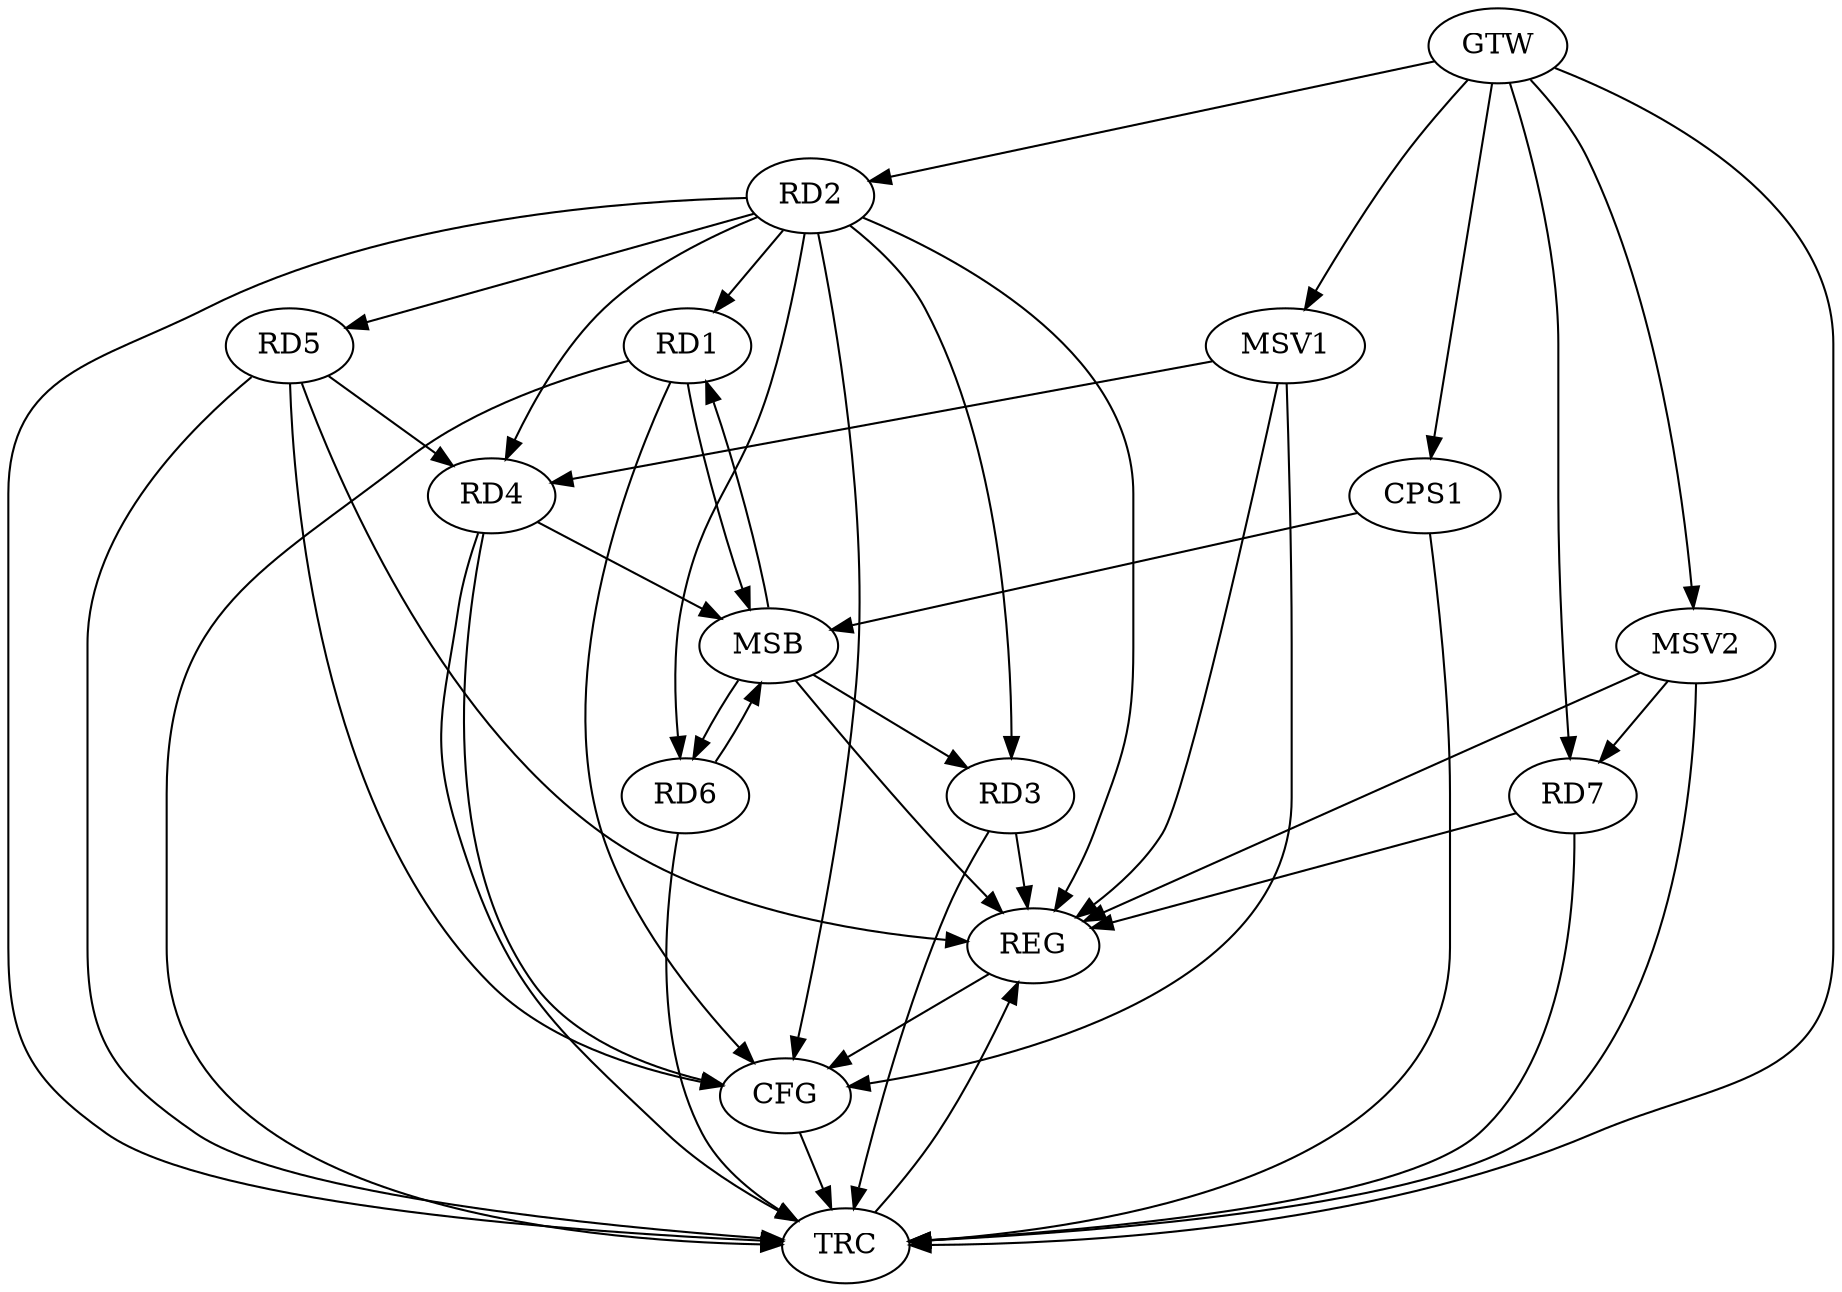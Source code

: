 strict digraph G {
  RD1 [ label="RD1" ];
  RD2 [ label="RD2" ];
  RD3 [ label="RD3" ];
  RD4 [ label="RD4" ];
  RD5 [ label="RD5" ];
  RD6 [ label="RD6" ];
  RD7 [ label="RD7" ];
  CPS1 [ label="CPS1" ];
  GTW [ label="GTW" ];
  REG [ label="REG" ];
  MSB [ label="MSB" ];
  CFG [ label="CFG" ];
  TRC [ label="TRC" ];
  MSV1 [ label="MSV1" ];
  MSV2 [ label="MSV2" ];
  RD2 -> RD1;
  RD2 -> RD6;
  RD5 -> RD4;
  GTW -> RD2;
  GTW -> RD7;
  GTW -> CPS1;
  RD2 -> REG;
  RD3 -> REG;
  RD5 -> REG;
  RD7 -> REG;
  RD1 -> MSB;
  MSB -> REG;
  RD4 -> MSB;
  MSB -> RD1;
  RD6 -> MSB;
  CPS1 -> MSB;
  MSB -> RD3;
  MSB -> RD6;
  RD1 -> CFG;
  RD2 -> CFG;
  RD5 -> CFG;
  RD4 -> CFG;
  REG -> CFG;
  RD1 -> TRC;
  RD2 -> TRC;
  RD3 -> TRC;
  RD4 -> TRC;
  RD5 -> TRC;
  RD6 -> TRC;
  RD7 -> TRC;
  CPS1 -> TRC;
  GTW -> TRC;
  CFG -> TRC;
  TRC -> REG;
  RD2 -> RD3;
  RD2 -> RD4;
  RD2 -> RD5;
  MSV1 -> RD4;
  GTW -> MSV1;
  MSV1 -> REG;
  MSV1 -> CFG;
  MSV2 -> RD7;
  GTW -> MSV2;
  MSV2 -> REG;
  MSV2 -> TRC;
}
